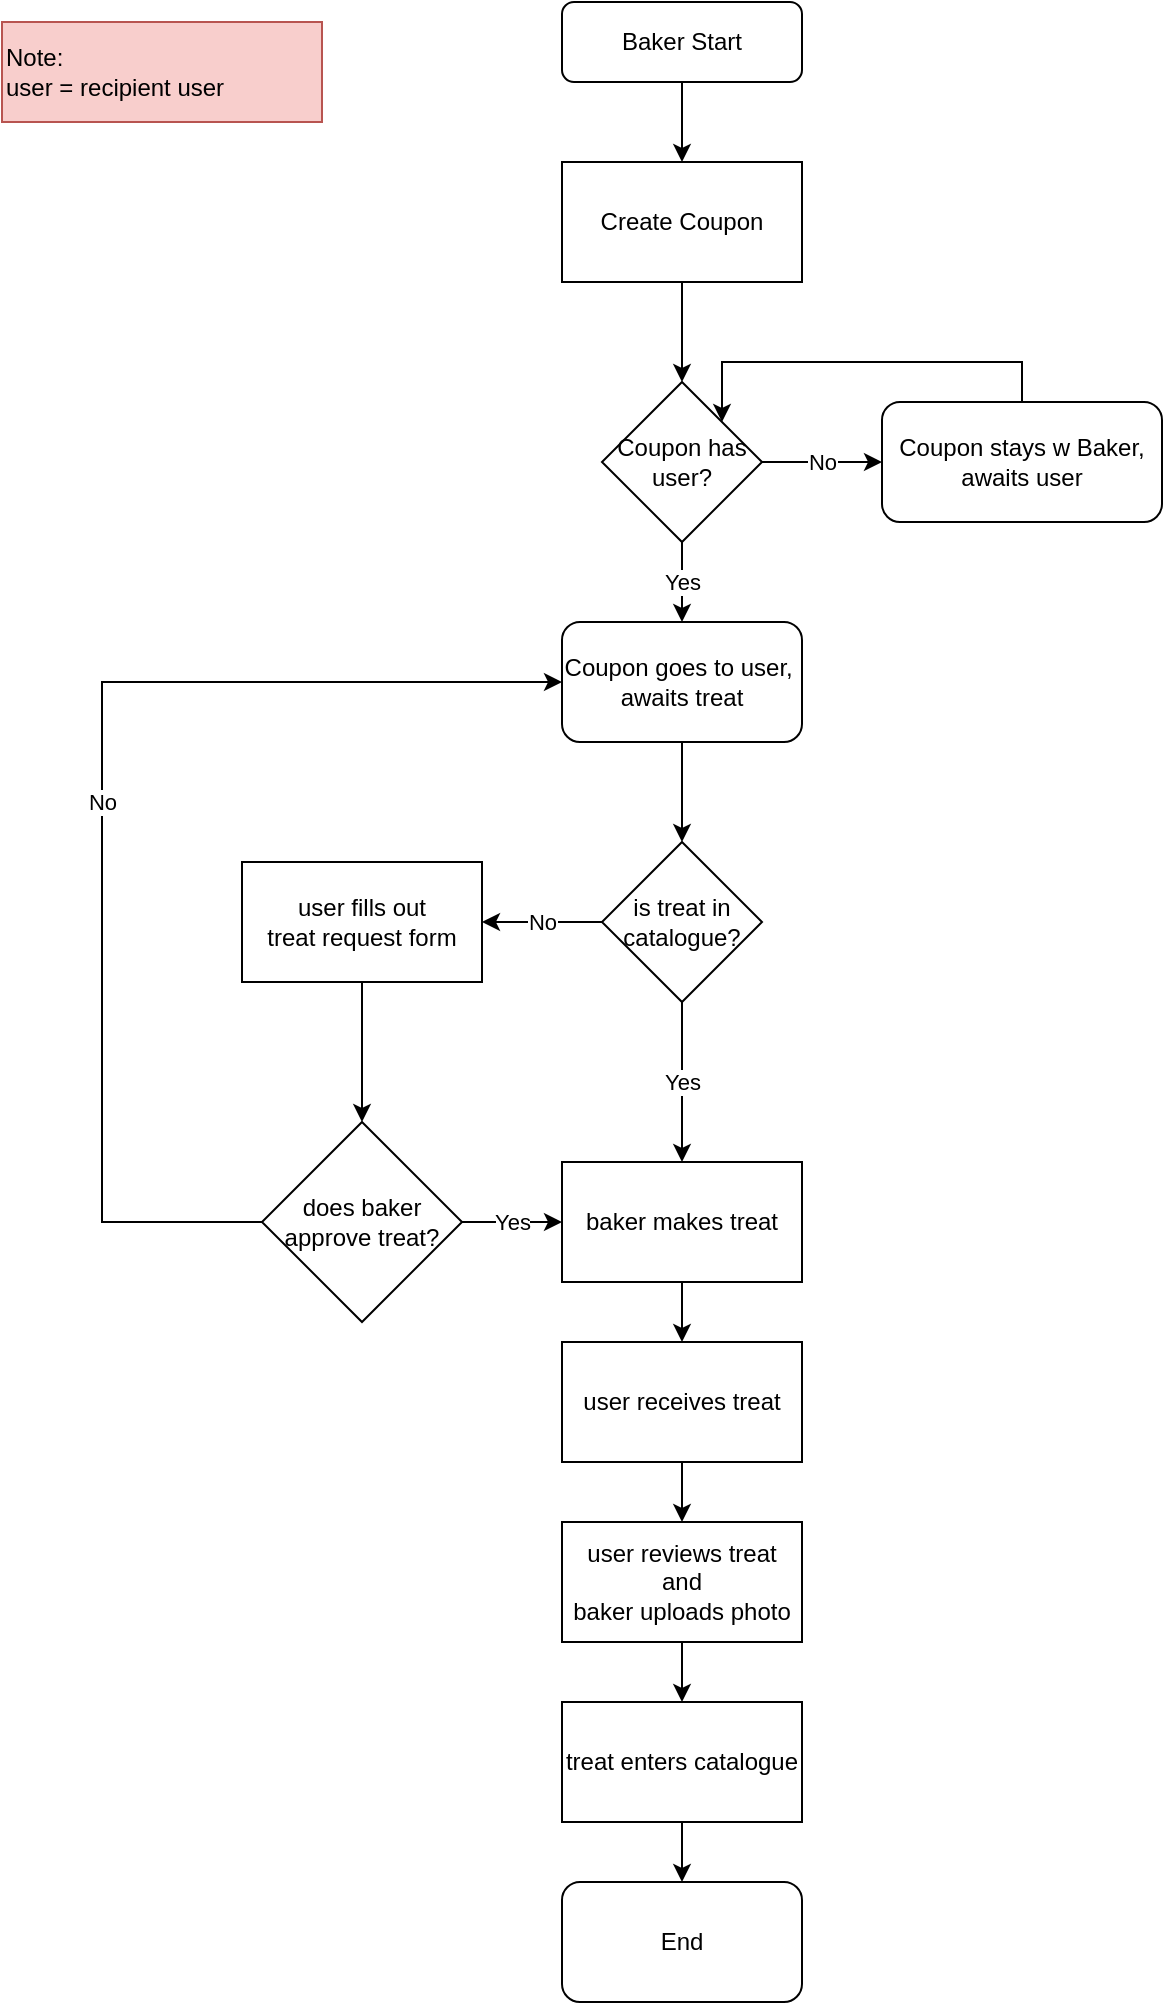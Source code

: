 <mxfile version="20.4.0" type="device"><diagram id="C5RBs43oDa-KdzZeNtuy" name="Page-1"><mxGraphModel dx="1422" dy="794" grid="1" gridSize="10" guides="1" tooltips="1" connect="1" arrows="1" fold="1" page="1" pageScale="1" pageWidth="827" pageHeight="1169" math="0" shadow="0"><root><mxCell id="WIyWlLk6GJQsqaUBKTNV-0"/><mxCell id="WIyWlLk6GJQsqaUBKTNV-1" parent="WIyWlLk6GJQsqaUBKTNV-0"/><mxCell id="FFxo9ju02VOEEcjdDDyV-1" value="" style="edgeStyle=orthogonalEdgeStyle;rounded=0;orthogonalLoop=1;jettySize=auto;html=1;" edge="1" parent="WIyWlLk6GJQsqaUBKTNV-1" source="WIyWlLk6GJQsqaUBKTNV-3" target="FFxo9ju02VOEEcjdDDyV-0"><mxGeometry relative="1" as="geometry"/></mxCell><mxCell id="WIyWlLk6GJQsqaUBKTNV-3" value="Baker Start" style="rounded=1;whiteSpace=wrap;html=1;fontSize=12;glass=0;strokeWidth=1;shadow=0;" parent="WIyWlLk6GJQsqaUBKTNV-1" vertex="1"><mxGeometry x="330" y="20" width="120" height="40" as="geometry"/></mxCell><mxCell id="FFxo9ju02VOEEcjdDDyV-3" value="" style="edgeStyle=orthogonalEdgeStyle;rounded=0;orthogonalLoop=1;jettySize=auto;html=1;" edge="1" parent="WIyWlLk6GJQsqaUBKTNV-1" source="FFxo9ju02VOEEcjdDDyV-0" target="FFxo9ju02VOEEcjdDDyV-2"><mxGeometry relative="1" as="geometry"/></mxCell><mxCell id="FFxo9ju02VOEEcjdDDyV-0" value="Create Coupon" style="rounded=0;whiteSpace=wrap;html=1;" vertex="1" parent="WIyWlLk6GJQsqaUBKTNV-1"><mxGeometry x="330" y="100" width="120" height="60" as="geometry"/></mxCell><mxCell id="FFxo9ju02VOEEcjdDDyV-5" value="Yes" style="edgeStyle=orthogonalEdgeStyle;rounded=0;orthogonalLoop=1;jettySize=auto;html=1;" edge="1" parent="WIyWlLk6GJQsqaUBKTNV-1" source="FFxo9ju02VOEEcjdDDyV-2" target="FFxo9ju02VOEEcjdDDyV-4"><mxGeometry relative="1" as="geometry"/></mxCell><mxCell id="FFxo9ju02VOEEcjdDDyV-7" value="No" style="edgeStyle=orthogonalEdgeStyle;rounded=0;orthogonalLoop=1;jettySize=auto;html=1;" edge="1" parent="WIyWlLk6GJQsqaUBKTNV-1" source="FFxo9ju02VOEEcjdDDyV-2" target="FFxo9ju02VOEEcjdDDyV-6"><mxGeometry relative="1" as="geometry"/></mxCell><mxCell id="FFxo9ju02VOEEcjdDDyV-2" value="Coupon has user?" style="rhombus;whiteSpace=wrap;html=1;rounded=0;" vertex="1" parent="WIyWlLk6GJQsqaUBKTNV-1"><mxGeometry x="350" y="210" width="80" height="80" as="geometry"/></mxCell><mxCell id="FFxo9ju02VOEEcjdDDyV-11" value="" style="edgeStyle=orthogonalEdgeStyle;rounded=0;orthogonalLoop=1;jettySize=auto;html=1;" edge="1" parent="WIyWlLk6GJQsqaUBKTNV-1" source="FFxo9ju02VOEEcjdDDyV-4" target="FFxo9ju02VOEEcjdDDyV-10"><mxGeometry relative="1" as="geometry"/></mxCell><mxCell id="FFxo9ju02VOEEcjdDDyV-4" value="Coupon goes to user,&amp;nbsp;&lt;br&gt;awaits treat" style="whiteSpace=wrap;html=1;rounded=1;" vertex="1" parent="WIyWlLk6GJQsqaUBKTNV-1"><mxGeometry x="330" y="330" width="120" height="60" as="geometry"/></mxCell><mxCell id="FFxo9ju02VOEEcjdDDyV-23" style="edgeStyle=orthogonalEdgeStyle;rounded=0;orthogonalLoop=1;jettySize=auto;html=1;entryX=1;entryY=0;entryDx=0;entryDy=0;" edge="1" parent="WIyWlLk6GJQsqaUBKTNV-1" source="FFxo9ju02VOEEcjdDDyV-6" target="FFxo9ju02VOEEcjdDDyV-2"><mxGeometry relative="1" as="geometry"><mxPoint x="390" y="200" as="targetPoint"/><Array as="points"><mxPoint x="560" y="200"/><mxPoint x="410" y="200"/></Array></mxGeometry></mxCell><mxCell id="FFxo9ju02VOEEcjdDDyV-6" value="Coupon stays w Baker,&lt;br&gt;awaits user" style="whiteSpace=wrap;html=1;rounded=1;" vertex="1" parent="WIyWlLk6GJQsqaUBKTNV-1"><mxGeometry x="490" y="220" width="140" height="60" as="geometry"/></mxCell><mxCell id="FFxo9ju02VOEEcjdDDyV-15" value="No" style="edgeStyle=orthogonalEdgeStyle;rounded=0;orthogonalLoop=1;jettySize=auto;html=1;" edge="1" parent="WIyWlLk6GJQsqaUBKTNV-1" source="FFxo9ju02VOEEcjdDDyV-10" target="FFxo9ju02VOEEcjdDDyV-14"><mxGeometry relative="1" as="geometry"/></mxCell><mxCell id="FFxo9ju02VOEEcjdDDyV-24" value="Yes" style="edgeStyle=orthogonalEdgeStyle;rounded=0;orthogonalLoop=1;jettySize=auto;html=1;entryX=0.5;entryY=0;entryDx=0;entryDy=0;" edge="1" parent="WIyWlLk6GJQsqaUBKTNV-1" source="FFxo9ju02VOEEcjdDDyV-10" target="FFxo9ju02VOEEcjdDDyV-19"><mxGeometry relative="1" as="geometry"><Array as="points"><mxPoint x="390" y="600"/></Array></mxGeometry></mxCell><mxCell id="FFxo9ju02VOEEcjdDDyV-10" value="is treat in catalogue?" style="rhombus;whiteSpace=wrap;html=1;rounded=0;" vertex="1" parent="WIyWlLk6GJQsqaUBKTNV-1"><mxGeometry x="350" y="440" width="80" height="80" as="geometry"/></mxCell><mxCell id="FFxo9ju02VOEEcjdDDyV-17" value="" style="edgeStyle=orthogonalEdgeStyle;rounded=0;orthogonalLoop=1;jettySize=auto;html=1;" edge="1" parent="WIyWlLk6GJQsqaUBKTNV-1" source="FFxo9ju02VOEEcjdDDyV-14" target="FFxo9ju02VOEEcjdDDyV-16"><mxGeometry relative="1" as="geometry"/></mxCell><mxCell id="FFxo9ju02VOEEcjdDDyV-14" value="user fills out&lt;br&gt;treat request form" style="whiteSpace=wrap;html=1;rounded=0;" vertex="1" parent="WIyWlLk6GJQsqaUBKTNV-1"><mxGeometry x="170" y="450" width="120" height="60" as="geometry"/></mxCell><mxCell id="FFxo9ju02VOEEcjdDDyV-18" value="No" style="edgeStyle=orthogonalEdgeStyle;rounded=0;orthogonalLoop=1;jettySize=auto;html=1;entryX=0;entryY=0.5;entryDx=0;entryDy=0;" edge="1" parent="WIyWlLk6GJQsqaUBKTNV-1" source="FFxo9ju02VOEEcjdDDyV-16" target="FFxo9ju02VOEEcjdDDyV-4"><mxGeometry relative="1" as="geometry"><Array as="points"><mxPoint x="100" y="630"/><mxPoint x="100" y="360"/></Array></mxGeometry></mxCell><mxCell id="FFxo9ju02VOEEcjdDDyV-20" value="Yes" style="edgeStyle=orthogonalEdgeStyle;rounded=0;orthogonalLoop=1;jettySize=auto;html=1;" edge="1" parent="WIyWlLk6GJQsqaUBKTNV-1" source="FFxo9ju02VOEEcjdDDyV-16" target="FFxo9ju02VOEEcjdDDyV-19"><mxGeometry relative="1" as="geometry"/></mxCell><mxCell id="FFxo9ju02VOEEcjdDDyV-16" value="does baker approve treat?" style="rhombus;whiteSpace=wrap;html=1;rounded=0;" vertex="1" parent="WIyWlLk6GJQsqaUBKTNV-1"><mxGeometry x="180" y="580" width="100" height="100" as="geometry"/></mxCell><mxCell id="FFxo9ju02VOEEcjdDDyV-27" value="" style="edgeStyle=orthogonalEdgeStyle;rounded=0;orthogonalLoop=1;jettySize=auto;html=1;" edge="1" parent="WIyWlLk6GJQsqaUBKTNV-1" source="FFxo9ju02VOEEcjdDDyV-19" target="FFxo9ju02VOEEcjdDDyV-26"><mxGeometry relative="1" as="geometry"/></mxCell><mxCell id="FFxo9ju02VOEEcjdDDyV-19" value="baker makes treat" style="whiteSpace=wrap;html=1;rounded=0;" vertex="1" parent="WIyWlLk6GJQsqaUBKTNV-1"><mxGeometry x="330" y="600" width="120" height="60" as="geometry"/></mxCell><mxCell id="FFxo9ju02VOEEcjdDDyV-30" value="" style="edgeStyle=orthogonalEdgeStyle;rounded=0;orthogonalLoop=1;jettySize=auto;html=1;" edge="1" parent="WIyWlLk6GJQsqaUBKTNV-1" source="FFxo9ju02VOEEcjdDDyV-26" target="FFxo9ju02VOEEcjdDDyV-29"><mxGeometry relative="1" as="geometry"/></mxCell><mxCell id="FFxo9ju02VOEEcjdDDyV-26" value="user receives treat" style="whiteSpace=wrap;html=1;rounded=0;" vertex="1" parent="WIyWlLk6GJQsqaUBKTNV-1"><mxGeometry x="330" y="690" width="120" height="60" as="geometry"/></mxCell><mxCell id="FFxo9ju02VOEEcjdDDyV-28" value="&lt;div style=&quot;&quot;&gt;&lt;span style=&quot;background-color: initial;&quot;&gt;Note:&lt;/span&gt;&lt;/div&gt;user = recipient user" style="text;html=1;strokeColor=#b85450;fillColor=#f8cecc;align=left;verticalAlign=middle;whiteSpace=wrap;rounded=0;" vertex="1" parent="WIyWlLk6GJQsqaUBKTNV-1"><mxGeometry x="50" y="30" width="160" height="50" as="geometry"/></mxCell><mxCell id="FFxo9ju02VOEEcjdDDyV-32" value="" style="edgeStyle=orthogonalEdgeStyle;rounded=0;orthogonalLoop=1;jettySize=auto;html=1;" edge="1" parent="WIyWlLk6GJQsqaUBKTNV-1" source="FFxo9ju02VOEEcjdDDyV-29" target="FFxo9ju02VOEEcjdDDyV-31"><mxGeometry relative="1" as="geometry"/></mxCell><mxCell id="FFxo9ju02VOEEcjdDDyV-29" value="user reviews treat&lt;br&gt;and&lt;br&gt;baker uploads photo" style="whiteSpace=wrap;html=1;rounded=0;" vertex="1" parent="WIyWlLk6GJQsqaUBKTNV-1"><mxGeometry x="330" y="780" width="120" height="60" as="geometry"/></mxCell><mxCell id="FFxo9ju02VOEEcjdDDyV-34" value="" style="edgeStyle=orthogonalEdgeStyle;rounded=0;orthogonalLoop=1;jettySize=auto;html=1;" edge="1" parent="WIyWlLk6GJQsqaUBKTNV-1" source="FFxo9ju02VOEEcjdDDyV-31" target="FFxo9ju02VOEEcjdDDyV-33"><mxGeometry relative="1" as="geometry"/></mxCell><mxCell id="FFxo9ju02VOEEcjdDDyV-31" value="treat enters catalogue" style="whiteSpace=wrap;html=1;rounded=0;" vertex="1" parent="WIyWlLk6GJQsqaUBKTNV-1"><mxGeometry x="330" y="870" width="120" height="60" as="geometry"/></mxCell><mxCell id="FFxo9ju02VOEEcjdDDyV-33" value="End" style="whiteSpace=wrap;html=1;rounded=1;" vertex="1" parent="WIyWlLk6GJQsqaUBKTNV-1"><mxGeometry x="330" y="960" width="120" height="60" as="geometry"/></mxCell></root></mxGraphModel></diagram></mxfile>